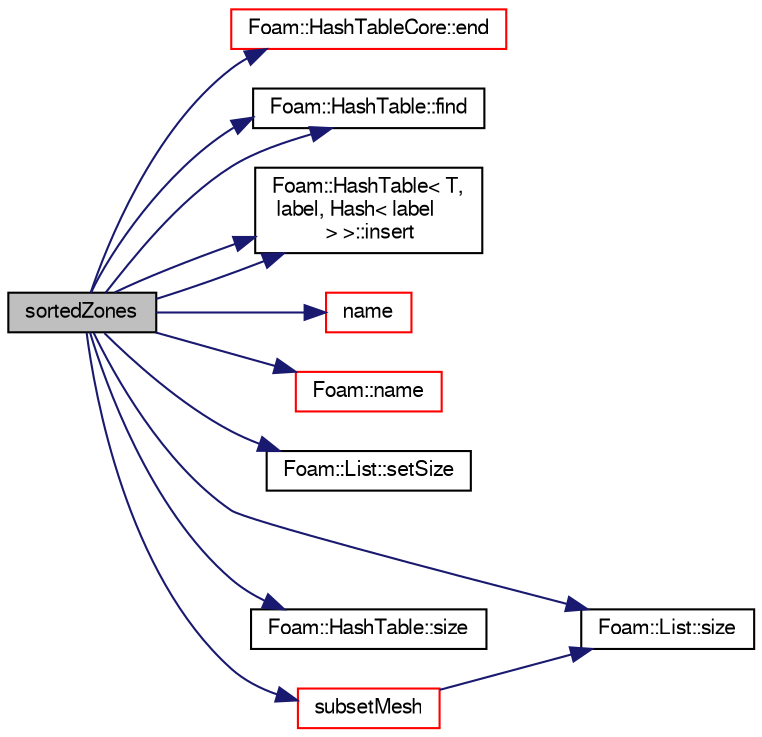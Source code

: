digraph "sortedZones"
{
  bgcolor="transparent";
  edge [fontname="FreeSans",fontsize="10",labelfontname="FreeSans",labelfontsize="10"];
  node [fontname="FreeSans",fontsize="10",shape=record];
  rankdir="LR";
  Node939 [label="sortedZones",height=0.2,width=0.4,color="black", fillcolor="grey75", style="filled", fontcolor="black"];
  Node939 -> Node940 [color="midnightblue",fontsize="10",style="solid",fontname="FreeSans"];
  Node940 [label="Foam::HashTableCore::end",height=0.2,width=0.4,color="red",URL="$a25706.html#a540580a296c0ff351686ceb4f27b6fe6",tooltip="iteratorEnd set to beyond the end of any HashTable "];
  Node939 -> Node948 [color="midnightblue",fontsize="10",style="solid",fontname="FreeSans"];
  Node948 [label="Foam::HashTable::find",height=0.2,width=0.4,color="black",URL="$a25702.html#a76b2c74ebd9f33fa9f76261b027ffc11",tooltip="Find and return an iterator set at the hashedEntry. "];
  Node939 -> Node948 [color="midnightblue",fontsize="10",style="solid",fontname="FreeSans"];
  Node939 -> Node949 [color="midnightblue",fontsize="10",style="solid",fontname="FreeSans"];
  Node949 [label="Foam::HashTable\< T,\l label, Hash\< label\l \> \>::insert",height=0.2,width=0.4,color="black",URL="$a25702.html#a5eee1e0e199ad59b9cb3916cd42156e0",tooltip="Insert a new hashedEntry. "];
  Node939 -> Node949 [color="midnightblue",fontsize="10",style="solid",fontname="FreeSans"];
  Node939 -> Node950 [color="midnightblue",fontsize="10",style="solid",fontname="FreeSans"];
  Node950 [label="name",height=0.2,width=0.4,color="red",URL="$a12539.html#a82e193fb66ae8aade6c98ed7ff994906",tooltip="Return a string representation of a Scalar. "];
  Node939 -> Node952 [color="midnightblue",fontsize="10",style="solid",fontname="FreeSans"];
  Node952 [label="Foam::name",height=0.2,width=0.4,color="red",URL="$a21124.html#adcb0df2bd4953cb6bb390272d8263c3a",tooltip="Return a string representation of a complex. "];
  Node939 -> Node955 [color="midnightblue",fontsize="10",style="solid",fontname="FreeSans"];
  Node955 [label="Foam::List::setSize",height=0.2,width=0.4,color="black",URL="$a25694.html#aedb985ffeaf1bdbfeccc2a8730405703",tooltip="Reset size of List. "];
  Node939 -> Node956 [color="midnightblue",fontsize="10",style="solid",fontname="FreeSans"];
  Node956 [label="Foam::List::size",height=0.2,width=0.4,color="black",URL="$a25694.html#a8a5f6fa29bd4b500caf186f60245b384",tooltip="Override size to be inconsistent with allocated storage. "];
  Node939 -> Node957 [color="midnightblue",fontsize="10",style="solid",fontname="FreeSans"];
  Node957 [label="Foam::HashTable::size",height=0.2,width=0.4,color="black",URL="$a25702.html#a47b3bf30da1eb3ab8076b5fbe00e0494",tooltip="Return number of elements in table. "];
  Node939 -> Node958 [color="midnightblue",fontsize="10",style="solid",fontname="FreeSans"];
  Node958 [label="subsetMesh",height=0.2,width=0.4,color="red",URL="$a29574.html#acba617d04ddec34575e3aa56364a70fa",tooltip="Return new surface. "];
  Node958 -> Node956 [color="midnightblue",fontsize="10",style="solid",fontname="FreeSans"];
}
